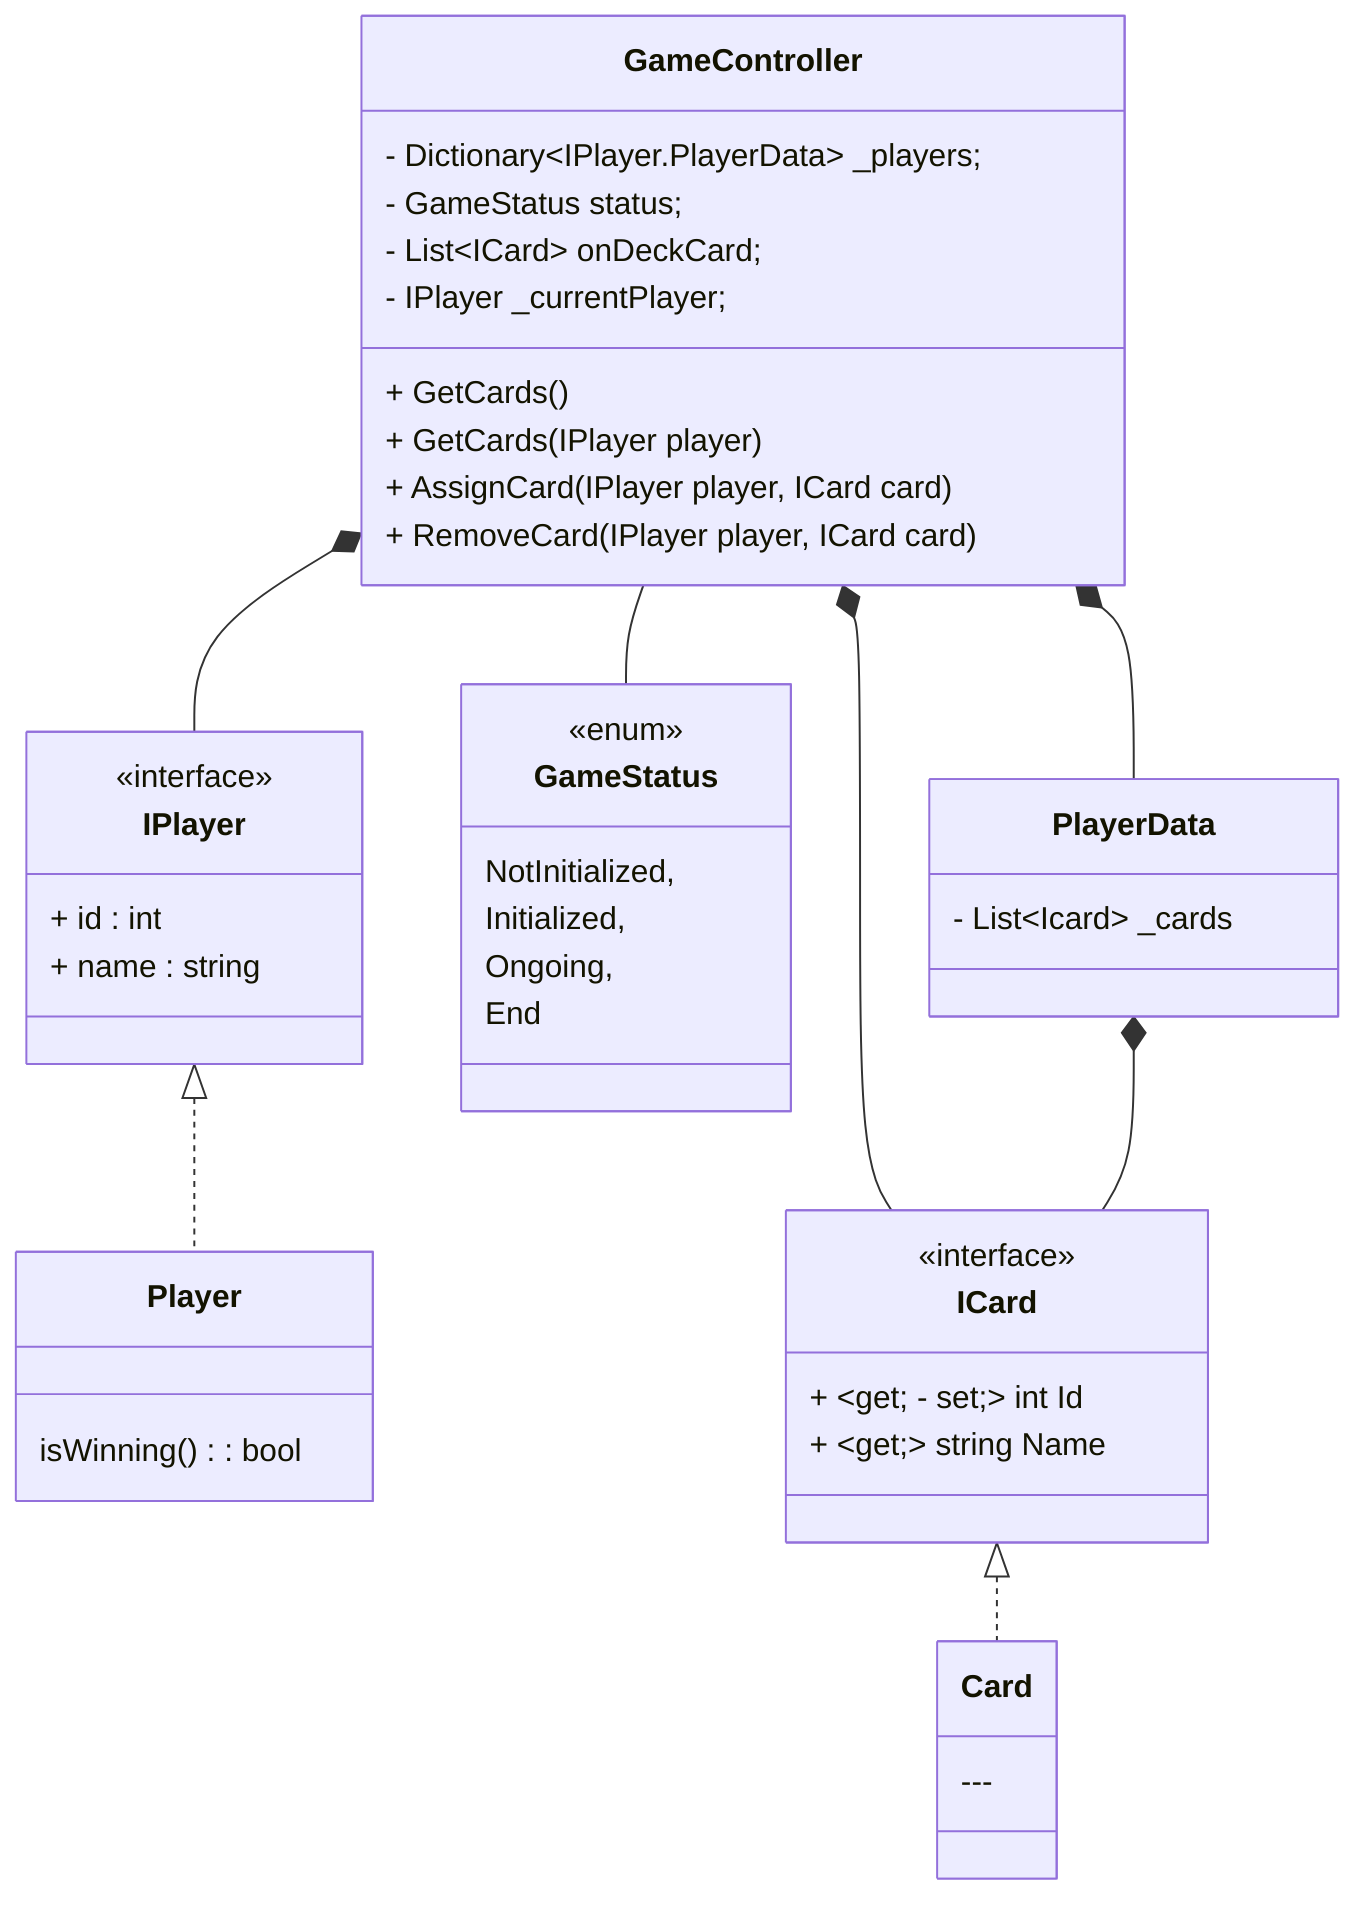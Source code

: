 classDiagram
    IPlayer <|.. Player
    ICard <|.. Card

    GameController -- GameStatus
    GameController *-- ICard
    GameController *-- IPlayer
    GameController *--PlayerData

    PlayerData *-- ICard
    class GameStatus{
        <<enum>>
        NotInitialized,
        Initialized,
        Ongoing,
        End
    }
    class ICard{
    <<interface>>
    + ~get; - set;~ int Id
    + ~get;~ string Name
    }
    class IPlayer{
    <<interface>>
    + id : int
    + name : string
    }
    class Card{
        ---
    }
    class Player{
        isWinning() : bool
    }
    class PlayerData{
        - List~Icard~ _cards
    }
    class GameController{
        - Dictionary~IPlayer.PlayerData~ _players;
        - GameStatus status;
        - List~ICard~ onDeckCard;
        - IPlayer _currentPlayer;
        + GetCards() 
        + GetCards(IPlayer player)
        + AssignCard(IPlayer player, ICard card)
        + RemoveCard(IPlayer player, ICard card)
    }